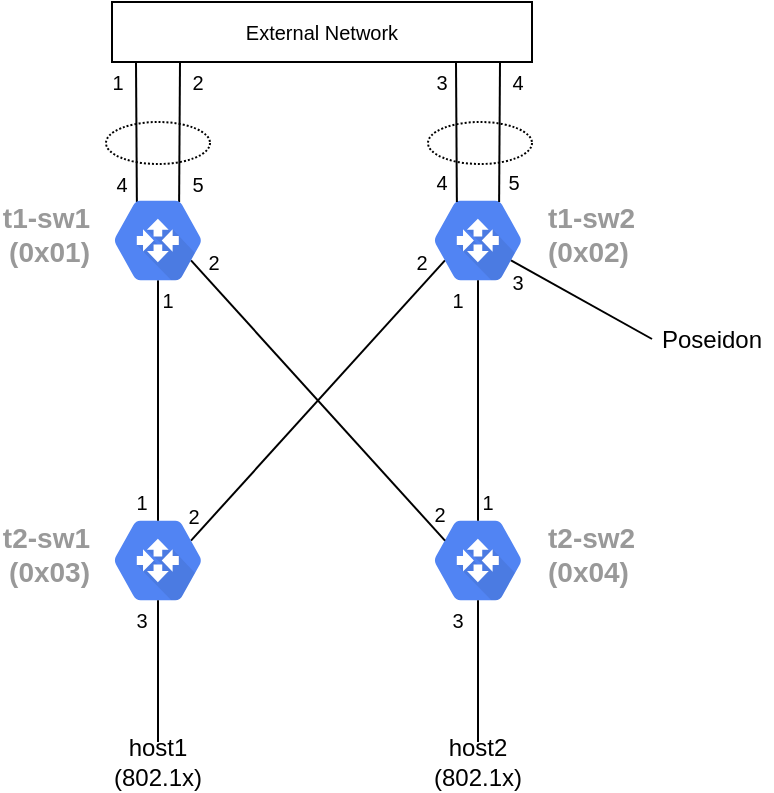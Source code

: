 <mxfile version="12.1.0" type="device" pages="1"><diagram id="kulcVWq8HpeI8K3-TExb" name="Page-1"><mxGraphModel dx="581" dy="414" grid="1" gridSize="10" guides="1" tooltips="1" connect="1" arrows="1" fold="1" page="1" pageScale="1" pageWidth="827" pageHeight="1169" math="0" shadow="0"><root><mxCell id="0"/><mxCell id="1" parent="0"/><mxCell id="-QWDMYfWGgzkcQ8up3nB-9" style="edgeStyle=none;rounded=0;orthogonalLoop=1;jettySize=auto;html=1;exitX=0.25;exitY=0.67;exitDx=0;exitDy=0;exitPerimeter=0;entryX=0.75;entryY=0.33;entryDx=0;entryDy=0;entryPerimeter=0;endArrow=none;endFill=0;" edge="1" parent="1" source="-QWDMYfWGgzkcQ8up3nB-2" target="-QWDMYfWGgzkcQ8up3nB-3"><mxGeometry relative="1" as="geometry"/></mxCell><mxCell id="-QWDMYfWGgzkcQ8up3nB-2" value="t1-sw2&lt;br&gt;(0x02)" style="html=1;fillColor=#5184F3;strokeColor=none;verticalAlign=middle;labelPosition=right;verticalLabelPosition=middle;align=left;spacingTop=-6;fontSize=14;fontStyle=1;fontColor=#999999;shape=mxgraph.gcp2.hexIcon;prIcon=cloud_router" vertex="1" parent="1"><mxGeometry x="450" y="300" width="66" height="58.5" as="geometry"/></mxCell><mxCell id="-QWDMYfWGgzkcQ8up3nB-3" value="t2-sw1&lt;br&gt;(0x03)" style="html=1;fillColor=#5184F3;strokeColor=none;verticalAlign=middle;labelPosition=left;verticalLabelPosition=middle;align=right;spacingTop=-6;fontSize=14;fontStyle=1;fontColor=#999999;shape=mxgraph.gcp2.hexIcon;prIcon=cloud_router" vertex="1" parent="1"><mxGeometry x="290" y="460" width="66" height="58.5" as="geometry"/></mxCell><mxCell id="-QWDMYfWGgzkcQ8up3nB-8" value="t2-sw2&lt;br&gt;(0x04)" style="html=1;fillColor=#5184F3;strokeColor=none;verticalAlign=middle;labelPosition=right;verticalLabelPosition=middle;align=left;spacingTop=-6;fontSize=14;fontStyle=1;fontColor=#999999;shape=mxgraph.gcp2.hexIcon;prIcon=cloud_router" vertex="1" parent="1"><mxGeometry x="450" y="460" width="66" height="58.5" as="geometry"/></mxCell><mxCell id="-QWDMYfWGgzkcQ8up3nB-10" style="edgeStyle=none;rounded=0;orthogonalLoop=1;jettySize=auto;html=1;exitX=0.75;exitY=0.67;exitDx=0;exitDy=0;exitPerimeter=0;entryX=0.25;entryY=0.33;entryDx=0;entryDy=0;entryPerimeter=0;endArrow=none;endFill=0;" edge="1" parent="1" source="-QWDMYfWGgzkcQ8up3nB-1" target="-QWDMYfWGgzkcQ8up3nB-8"><mxGeometry relative="1" as="geometry"><mxPoint x="476.5" y="349.195" as="sourcePoint"/><mxPoint x="349.5" y="489.305" as="targetPoint"/></mxGeometry></mxCell><mxCell id="-QWDMYfWGgzkcQ8up3nB-11" style="edgeStyle=none;rounded=0;orthogonalLoop=1;jettySize=auto;html=1;exitX=0.5;exitY=0.84;exitDx=0;exitDy=0;exitPerimeter=0;entryX=0.5;entryY=0.16;entryDx=0;entryDy=0;entryPerimeter=0;endArrow=none;endFill=0;" edge="1" parent="1" source="-QWDMYfWGgzkcQ8up3nB-1" target="-QWDMYfWGgzkcQ8up3nB-3"><mxGeometry relative="1" as="geometry"><mxPoint x="349.5" y="349.195" as="sourcePoint"/><mxPoint x="493" y="479.36" as="targetPoint"/></mxGeometry></mxCell><mxCell id="-QWDMYfWGgzkcQ8up3nB-12" style="edgeStyle=none;rounded=0;orthogonalLoop=1;jettySize=auto;html=1;entryX=0.5;entryY=0.16;entryDx=0;entryDy=0;entryPerimeter=0;endArrow=none;endFill=0;exitX=0.5;exitY=0.84;exitDx=0;exitDy=0;exitPerimeter=0;" edge="1" parent="1" source="-QWDMYfWGgzkcQ8up3nB-2" target="-QWDMYfWGgzkcQ8up3nB-8"><mxGeometry relative="1" as="geometry"><mxPoint x="460" y="350" as="sourcePoint"/><mxPoint x="333" y="479.36" as="targetPoint"/></mxGeometry></mxCell><mxCell id="-QWDMYfWGgzkcQ8up3nB-14" value="host1&lt;br&gt;(802.1x)" style="text;html=1;strokeColor=none;fillColor=none;align=center;verticalAlign=middle;whiteSpace=wrap;rounded=0;" vertex="1" parent="1"><mxGeometry x="303" y="580" width="40" height="20" as="geometry"/></mxCell><mxCell id="-QWDMYfWGgzkcQ8up3nB-15" value="host2&lt;br&gt;(802.1x)" style="text;html=1;strokeColor=none;fillColor=none;align=center;verticalAlign=middle;whiteSpace=wrap;rounded=0;" vertex="1" parent="1"><mxGeometry x="463" y="580" width="40" height="20" as="geometry"/></mxCell><mxCell id="-QWDMYfWGgzkcQ8up3nB-16" style="edgeStyle=none;rounded=0;orthogonalLoop=1;jettySize=auto;html=1;exitX=0.5;exitY=0.84;exitDx=0;exitDy=0;exitPerimeter=0;entryX=0.5;entryY=0;entryDx=0;entryDy=0;endArrow=none;endFill=0;" edge="1" parent="1" source="-QWDMYfWGgzkcQ8up3nB-3" target="-QWDMYfWGgzkcQ8up3nB-14"><mxGeometry relative="1" as="geometry"><mxPoint x="333" y="359.14" as="sourcePoint"/><mxPoint x="333" y="479.36" as="targetPoint"/></mxGeometry></mxCell><mxCell id="-QWDMYfWGgzkcQ8up3nB-17" style="edgeStyle=none;rounded=0;orthogonalLoop=1;jettySize=auto;html=1;exitX=0.5;exitY=0.84;exitDx=0;exitDy=0;exitPerimeter=0;entryX=0.5;entryY=0;entryDx=0;entryDy=0;endArrow=none;endFill=0;" edge="1" parent="1" source="-QWDMYfWGgzkcQ8up3nB-8" target="-QWDMYfWGgzkcQ8up3nB-15"><mxGeometry relative="1" as="geometry"><mxPoint x="333" y="519.14" as="sourcePoint"/><mxPoint x="333" y="590" as="targetPoint"/></mxGeometry></mxCell><mxCell id="-QWDMYfWGgzkcQ8up3nB-18" value="1" style="text;html=1;strokeColor=none;fillColor=none;align=center;verticalAlign=middle;whiteSpace=wrap;rounded=0;fontSize=10;" vertex="1" parent="1"><mxGeometry x="300" y="450" width="30" height="20" as="geometry"/></mxCell><mxCell id="-QWDMYfWGgzkcQ8up3nB-20" value="1" style="text;html=1;strokeColor=none;fillColor=none;align=center;verticalAlign=middle;whiteSpace=wrap;rounded=0;fontSize=10;" vertex="1" parent="1"><mxGeometry x="473" y="450" width="30" height="20" as="geometry"/></mxCell><mxCell id="-QWDMYfWGgzkcQ8up3nB-22" value="1" style="text;html=1;strokeColor=none;fillColor=none;align=center;verticalAlign=middle;whiteSpace=wrap;rounded=0;fontSize=10;" vertex="1" parent="1"><mxGeometry x="313" y="348.5" width="30" height="20" as="geometry"/></mxCell><mxCell id="-QWDMYfWGgzkcQ8up3nB-23" value="1" style="text;html=1;strokeColor=none;fillColor=none;align=center;verticalAlign=middle;whiteSpace=wrap;rounded=0;fontSize=10;" vertex="1" parent="1"><mxGeometry x="458" y="348.5" width="30" height="20" as="geometry"/></mxCell><mxCell id="-QWDMYfWGgzkcQ8up3nB-25" value="2" style="text;html=1;strokeColor=none;fillColor=none;align=center;verticalAlign=middle;whiteSpace=wrap;rounded=0;fontSize=10;" vertex="1" parent="1"><mxGeometry x="336" y="330" width="30" height="20" as="geometry"/></mxCell><mxCell id="-QWDMYfWGgzkcQ8up3nB-26" value="2" style="text;html=1;strokeColor=none;fillColor=none;align=center;verticalAlign=middle;whiteSpace=wrap;rounded=0;fontSize=10;" vertex="1" parent="1"><mxGeometry x="440" y="329.5" width="30" height="20" as="geometry"/></mxCell><mxCell id="-QWDMYfWGgzkcQ8up3nB-27" value="2" style="text;html=1;strokeColor=none;fillColor=none;align=center;verticalAlign=middle;whiteSpace=wrap;rounded=0;fontSize=10;" vertex="1" parent="1"><mxGeometry x="326" y="457" width="30" height="20" as="geometry"/></mxCell><mxCell id="-QWDMYfWGgzkcQ8up3nB-28" value="2" style="text;html=1;strokeColor=none;fillColor=none;align=center;verticalAlign=middle;whiteSpace=wrap;rounded=0;fontSize=10;" vertex="1" parent="1"><mxGeometry x="449" y="456" width="30" height="20" as="geometry"/></mxCell><mxCell id="-QWDMYfWGgzkcQ8up3nB-29" value="3" style="text;html=1;strokeColor=none;fillColor=none;align=center;verticalAlign=middle;whiteSpace=wrap;rounded=0;fontSize=10;" vertex="1" parent="1"><mxGeometry x="300" y="508.5" width="30" height="20" as="geometry"/></mxCell><mxCell id="-QWDMYfWGgzkcQ8up3nB-30" value="3" style="text;html=1;strokeColor=none;fillColor=none;align=center;verticalAlign=middle;whiteSpace=wrap;rounded=0;fontSize=10;" vertex="1" parent="1"><mxGeometry x="458" y="508.5" width="30" height="20" as="geometry"/></mxCell><mxCell id="-QWDMYfWGgzkcQ8up3nB-31" value="Poseidon" style="text;html=1;strokeColor=none;fillColor=none;align=center;verticalAlign=middle;whiteSpace=wrap;rounded=0;" vertex="1" parent="1"><mxGeometry x="570" y="368.5" width="60" height="20" as="geometry"/></mxCell><mxCell id="-QWDMYfWGgzkcQ8up3nB-32" style="edgeStyle=none;rounded=0;orthogonalLoop=1;jettySize=auto;html=1;endArrow=none;endFill=0;exitX=0.75;exitY=0.67;exitDx=0;exitDy=0;exitPerimeter=0;entryX=0;entryY=0.5;entryDx=0;entryDy=0;" edge="1" parent="1" source="-QWDMYfWGgzkcQ8up3nB-2" target="-QWDMYfWGgzkcQ8up3nB-31"><mxGeometry relative="1" as="geometry"><mxPoint x="493" y="359.14" as="sourcePoint"/><mxPoint x="540" y="378" as="targetPoint"/></mxGeometry></mxCell><mxCell id="-QWDMYfWGgzkcQ8up3nB-34" value="3" style="text;html=1;strokeColor=none;fillColor=none;align=center;verticalAlign=middle;whiteSpace=wrap;rounded=0;fontSize=10;" vertex="1" parent="1"><mxGeometry x="488" y="340" width="30" height="20" as="geometry"/></mxCell><mxCell id="-QWDMYfWGgzkcQ8up3nB-35" value="External Network" style="rounded=0;whiteSpace=wrap;html=1;fontSize=10;" vertex="1" parent="1"><mxGeometry x="300" y="210" width="210" height="30" as="geometry"/></mxCell><mxCell id="-QWDMYfWGgzkcQ8up3nB-36" style="edgeStyle=none;rounded=0;orthogonalLoop=1;jettySize=auto;html=1;exitX=0.34;exitY=0.17;exitDx=0;exitDy=0;exitPerimeter=0;endArrow=none;endFill=0;" edge="1" parent="1" source="-QWDMYfWGgzkcQ8up3nB-1"><mxGeometry relative="1" as="geometry"><mxPoint x="333" y="359.14" as="sourcePoint"/><mxPoint x="312" y="240" as="targetPoint"/></mxGeometry></mxCell><mxCell id="-QWDMYfWGgzkcQ8up3nB-37" style="edgeStyle=none;rounded=0;orthogonalLoop=1;jettySize=auto;html=1;exitX=0.66;exitY=0.17;exitDx=0;exitDy=0;exitPerimeter=0;endArrow=none;endFill=0;" edge="1" parent="1" source="-QWDMYfWGgzkcQ8up3nB-1"><mxGeometry relative="1" as="geometry"><mxPoint x="330.44" y="309.945" as="sourcePoint"/><mxPoint x="334" y="240" as="targetPoint"/></mxGeometry></mxCell><mxCell id="-QWDMYfWGgzkcQ8up3nB-1" value="t1-sw1&lt;br&gt;(0x01)" style="html=1;fillColor=#5184F3;strokeColor=none;verticalAlign=middle;labelPosition=left;verticalLabelPosition=middle;align=right;spacingTop=-6;fontSize=14;fontStyle=1;fontColor=#999999;shape=mxgraph.gcp2.hexIcon;prIcon=cloud_router" vertex="1" parent="1"><mxGeometry x="290" y="300" width="66" height="58.5" as="geometry"/></mxCell><mxCell id="-QWDMYfWGgzkcQ8up3nB-38" style="edgeStyle=none;rounded=0;orthogonalLoop=1;jettySize=auto;html=1;exitX=0.34;exitY=0.17;exitDx=0;exitDy=0;exitPerimeter=0;endArrow=none;endFill=0;" edge="1" parent="1" source="-QWDMYfWGgzkcQ8up3nB-2"><mxGeometry relative="1" as="geometry"><mxPoint x="449.94" y="309.945" as="sourcePoint"/><mxPoint x="472" y="240" as="targetPoint"/></mxGeometry></mxCell><mxCell id="-QWDMYfWGgzkcQ8up3nB-39" style="edgeStyle=none;rounded=0;orthogonalLoop=1;jettySize=auto;html=1;exitX=0.66;exitY=0.17;exitDx=0;exitDy=0;exitPerimeter=0;endArrow=none;endFill=0;" edge="1" parent="1" source="-QWDMYfWGgzkcQ8up3nB-2"><mxGeometry relative="1" as="geometry"><mxPoint x="482.44" y="319.945" as="sourcePoint"/><mxPoint x="494" y="240" as="targetPoint"/></mxGeometry></mxCell><mxCell id="-QWDMYfWGgzkcQ8up3nB-40" value="" style="ellipse;whiteSpace=wrap;html=1;fontSize=10;fillColor=none;dashed=1;dashPattern=1 1;" vertex="1" parent="1"><mxGeometry x="297" y="270" width="52" height="21" as="geometry"/></mxCell><mxCell id="-QWDMYfWGgzkcQ8up3nB-41" value="" style="ellipse;whiteSpace=wrap;html=1;fontSize=10;fillColor=none;dashed=1;dashPattern=1 1;" vertex="1" parent="1"><mxGeometry x="458" y="270" width="52" height="21" as="geometry"/></mxCell><mxCell id="-QWDMYfWGgzkcQ8up3nB-42" value="4" style="text;html=1;strokeColor=none;fillColor=none;align=center;verticalAlign=middle;whiteSpace=wrap;rounded=0;fontSize=10;" vertex="1" parent="1"><mxGeometry x="290" y="291" width="30" height="20" as="geometry"/></mxCell><mxCell id="-QWDMYfWGgzkcQ8up3nB-43" value="4" style="text;html=1;strokeColor=none;fillColor=none;align=center;verticalAlign=middle;whiteSpace=wrap;rounded=0;fontSize=10;" vertex="1" parent="1"><mxGeometry x="450" y="290" width="30" height="20" as="geometry"/></mxCell><mxCell id="-QWDMYfWGgzkcQ8up3nB-44" value="5" style="text;html=1;strokeColor=none;fillColor=none;align=center;verticalAlign=middle;whiteSpace=wrap;rounded=0;fontSize=10;" vertex="1" parent="1"><mxGeometry x="328" y="291" width="30" height="20" as="geometry"/></mxCell><mxCell id="-QWDMYfWGgzkcQ8up3nB-45" value="5" style="text;html=1;strokeColor=none;fillColor=none;align=center;verticalAlign=middle;whiteSpace=wrap;rounded=0;fontSize=10;" vertex="1" parent="1"><mxGeometry x="486" y="290" width="30" height="20" as="geometry"/></mxCell><mxCell id="-QWDMYfWGgzkcQ8up3nB-46" value="1" style="text;html=1;strokeColor=none;fillColor=none;align=center;verticalAlign=middle;whiteSpace=wrap;rounded=0;fontSize=10;" vertex="1" parent="1"><mxGeometry x="288" y="240" width="30" height="20" as="geometry"/></mxCell><mxCell id="-QWDMYfWGgzkcQ8up3nB-47" value="2" style="text;html=1;strokeColor=none;fillColor=none;align=center;verticalAlign=middle;whiteSpace=wrap;rounded=0;fontSize=10;" vertex="1" parent="1"><mxGeometry x="328" y="240" width="30" height="20" as="geometry"/></mxCell><mxCell id="-QWDMYfWGgzkcQ8up3nB-48" value="3" style="text;html=1;strokeColor=none;fillColor=none;align=center;verticalAlign=middle;whiteSpace=wrap;rounded=0;fontSize=10;" vertex="1" parent="1"><mxGeometry x="450" y="240" width="30" height="20" as="geometry"/></mxCell><mxCell id="-QWDMYfWGgzkcQ8up3nB-49" value="4" style="text;html=1;strokeColor=none;fillColor=none;align=center;verticalAlign=middle;whiteSpace=wrap;rounded=0;fontSize=10;" vertex="1" parent="1"><mxGeometry x="488" y="240" width="30" height="20" as="geometry"/></mxCell></root></mxGraphModel></diagram></mxfile>